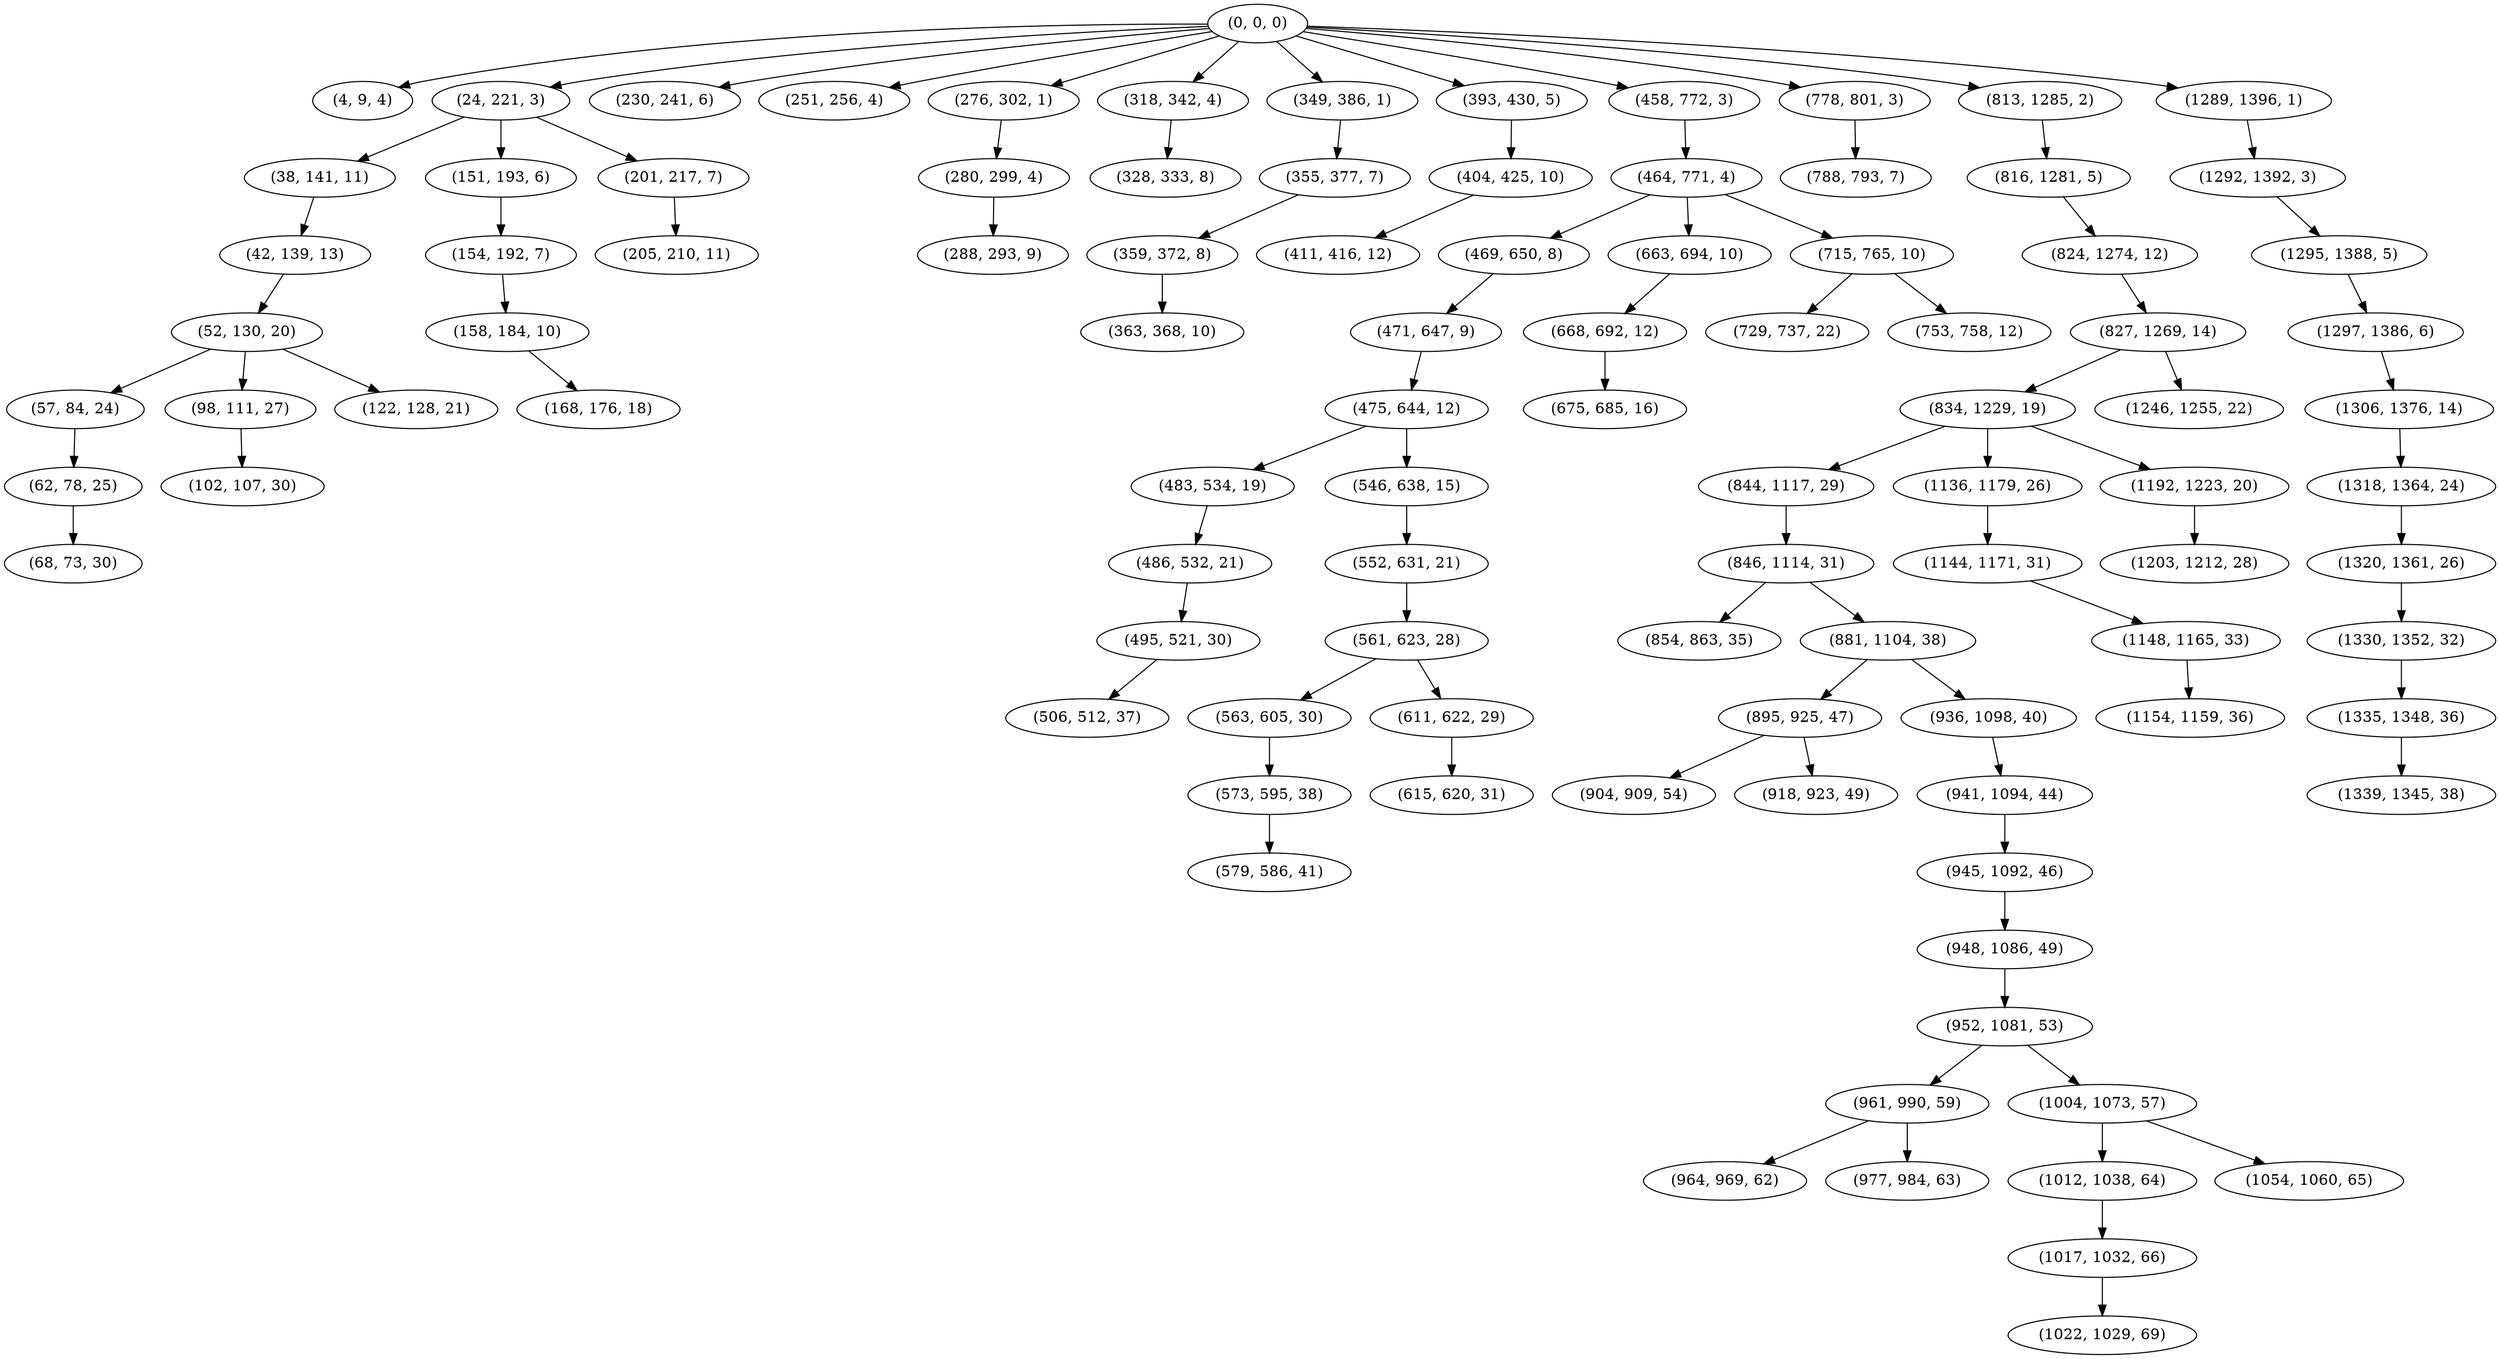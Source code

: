 digraph tree {
    "(0, 0, 0)";
    "(4, 9, 4)";
    "(24, 221, 3)";
    "(38, 141, 11)";
    "(42, 139, 13)";
    "(52, 130, 20)";
    "(57, 84, 24)";
    "(62, 78, 25)";
    "(68, 73, 30)";
    "(98, 111, 27)";
    "(102, 107, 30)";
    "(122, 128, 21)";
    "(151, 193, 6)";
    "(154, 192, 7)";
    "(158, 184, 10)";
    "(168, 176, 18)";
    "(201, 217, 7)";
    "(205, 210, 11)";
    "(230, 241, 6)";
    "(251, 256, 4)";
    "(276, 302, 1)";
    "(280, 299, 4)";
    "(288, 293, 9)";
    "(318, 342, 4)";
    "(328, 333, 8)";
    "(349, 386, 1)";
    "(355, 377, 7)";
    "(359, 372, 8)";
    "(363, 368, 10)";
    "(393, 430, 5)";
    "(404, 425, 10)";
    "(411, 416, 12)";
    "(458, 772, 3)";
    "(464, 771, 4)";
    "(469, 650, 8)";
    "(471, 647, 9)";
    "(475, 644, 12)";
    "(483, 534, 19)";
    "(486, 532, 21)";
    "(495, 521, 30)";
    "(506, 512, 37)";
    "(546, 638, 15)";
    "(552, 631, 21)";
    "(561, 623, 28)";
    "(563, 605, 30)";
    "(573, 595, 38)";
    "(579, 586, 41)";
    "(611, 622, 29)";
    "(615, 620, 31)";
    "(663, 694, 10)";
    "(668, 692, 12)";
    "(675, 685, 16)";
    "(715, 765, 10)";
    "(729, 737, 22)";
    "(753, 758, 12)";
    "(778, 801, 3)";
    "(788, 793, 7)";
    "(813, 1285, 2)";
    "(816, 1281, 5)";
    "(824, 1274, 12)";
    "(827, 1269, 14)";
    "(834, 1229, 19)";
    "(844, 1117, 29)";
    "(846, 1114, 31)";
    "(854, 863, 35)";
    "(881, 1104, 38)";
    "(895, 925, 47)";
    "(904, 909, 54)";
    "(918, 923, 49)";
    "(936, 1098, 40)";
    "(941, 1094, 44)";
    "(945, 1092, 46)";
    "(948, 1086, 49)";
    "(952, 1081, 53)";
    "(961, 990, 59)";
    "(964, 969, 62)";
    "(977, 984, 63)";
    "(1004, 1073, 57)";
    "(1012, 1038, 64)";
    "(1017, 1032, 66)";
    "(1022, 1029, 69)";
    "(1054, 1060, 65)";
    "(1136, 1179, 26)";
    "(1144, 1171, 31)";
    "(1148, 1165, 33)";
    "(1154, 1159, 36)";
    "(1192, 1223, 20)";
    "(1203, 1212, 28)";
    "(1246, 1255, 22)";
    "(1289, 1396, 1)";
    "(1292, 1392, 3)";
    "(1295, 1388, 5)";
    "(1297, 1386, 6)";
    "(1306, 1376, 14)";
    "(1318, 1364, 24)";
    "(1320, 1361, 26)";
    "(1330, 1352, 32)";
    "(1335, 1348, 36)";
    "(1339, 1345, 38)";
    "(0, 0, 0)" -> "(4, 9, 4)";
    "(0, 0, 0)" -> "(24, 221, 3)";
    "(0, 0, 0)" -> "(230, 241, 6)";
    "(0, 0, 0)" -> "(251, 256, 4)";
    "(0, 0, 0)" -> "(276, 302, 1)";
    "(0, 0, 0)" -> "(318, 342, 4)";
    "(0, 0, 0)" -> "(349, 386, 1)";
    "(0, 0, 0)" -> "(393, 430, 5)";
    "(0, 0, 0)" -> "(458, 772, 3)";
    "(0, 0, 0)" -> "(778, 801, 3)";
    "(0, 0, 0)" -> "(813, 1285, 2)";
    "(0, 0, 0)" -> "(1289, 1396, 1)";
    "(24, 221, 3)" -> "(38, 141, 11)";
    "(24, 221, 3)" -> "(151, 193, 6)";
    "(24, 221, 3)" -> "(201, 217, 7)";
    "(38, 141, 11)" -> "(42, 139, 13)";
    "(42, 139, 13)" -> "(52, 130, 20)";
    "(52, 130, 20)" -> "(57, 84, 24)";
    "(52, 130, 20)" -> "(98, 111, 27)";
    "(52, 130, 20)" -> "(122, 128, 21)";
    "(57, 84, 24)" -> "(62, 78, 25)";
    "(62, 78, 25)" -> "(68, 73, 30)";
    "(98, 111, 27)" -> "(102, 107, 30)";
    "(151, 193, 6)" -> "(154, 192, 7)";
    "(154, 192, 7)" -> "(158, 184, 10)";
    "(158, 184, 10)" -> "(168, 176, 18)";
    "(201, 217, 7)" -> "(205, 210, 11)";
    "(276, 302, 1)" -> "(280, 299, 4)";
    "(280, 299, 4)" -> "(288, 293, 9)";
    "(318, 342, 4)" -> "(328, 333, 8)";
    "(349, 386, 1)" -> "(355, 377, 7)";
    "(355, 377, 7)" -> "(359, 372, 8)";
    "(359, 372, 8)" -> "(363, 368, 10)";
    "(393, 430, 5)" -> "(404, 425, 10)";
    "(404, 425, 10)" -> "(411, 416, 12)";
    "(458, 772, 3)" -> "(464, 771, 4)";
    "(464, 771, 4)" -> "(469, 650, 8)";
    "(464, 771, 4)" -> "(663, 694, 10)";
    "(464, 771, 4)" -> "(715, 765, 10)";
    "(469, 650, 8)" -> "(471, 647, 9)";
    "(471, 647, 9)" -> "(475, 644, 12)";
    "(475, 644, 12)" -> "(483, 534, 19)";
    "(475, 644, 12)" -> "(546, 638, 15)";
    "(483, 534, 19)" -> "(486, 532, 21)";
    "(486, 532, 21)" -> "(495, 521, 30)";
    "(495, 521, 30)" -> "(506, 512, 37)";
    "(546, 638, 15)" -> "(552, 631, 21)";
    "(552, 631, 21)" -> "(561, 623, 28)";
    "(561, 623, 28)" -> "(563, 605, 30)";
    "(561, 623, 28)" -> "(611, 622, 29)";
    "(563, 605, 30)" -> "(573, 595, 38)";
    "(573, 595, 38)" -> "(579, 586, 41)";
    "(611, 622, 29)" -> "(615, 620, 31)";
    "(663, 694, 10)" -> "(668, 692, 12)";
    "(668, 692, 12)" -> "(675, 685, 16)";
    "(715, 765, 10)" -> "(729, 737, 22)";
    "(715, 765, 10)" -> "(753, 758, 12)";
    "(778, 801, 3)" -> "(788, 793, 7)";
    "(813, 1285, 2)" -> "(816, 1281, 5)";
    "(816, 1281, 5)" -> "(824, 1274, 12)";
    "(824, 1274, 12)" -> "(827, 1269, 14)";
    "(827, 1269, 14)" -> "(834, 1229, 19)";
    "(827, 1269, 14)" -> "(1246, 1255, 22)";
    "(834, 1229, 19)" -> "(844, 1117, 29)";
    "(834, 1229, 19)" -> "(1136, 1179, 26)";
    "(834, 1229, 19)" -> "(1192, 1223, 20)";
    "(844, 1117, 29)" -> "(846, 1114, 31)";
    "(846, 1114, 31)" -> "(854, 863, 35)";
    "(846, 1114, 31)" -> "(881, 1104, 38)";
    "(881, 1104, 38)" -> "(895, 925, 47)";
    "(881, 1104, 38)" -> "(936, 1098, 40)";
    "(895, 925, 47)" -> "(904, 909, 54)";
    "(895, 925, 47)" -> "(918, 923, 49)";
    "(936, 1098, 40)" -> "(941, 1094, 44)";
    "(941, 1094, 44)" -> "(945, 1092, 46)";
    "(945, 1092, 46)" -> "(948, 1086, 49)";
    "(948, 1086, 49)" -> "(952, 1081, 53)";
    "(952, 1081, 53)" -> "(961, 990, 59)";
    "(952, 1081, 53)" -> "(1004, 1073, 57)";
    "(961, 990, 59)" -> "(964, 969, 62)";
    "(961, 990, 59)" -> "(977, 984, 63)";
    "(1004, 1073, 57)" -> "(1012, 1038, 64)";
    "(1004, 1073, 57)" -> "(1054, 1060, 65)";
    "(1012, 1038, 64)" -> "(1017, 1032, 66)";
    "(1017, 1032, 66)" -> "(1022, 1029, 69)";
    "(1136, 1179, 26)" -> "(1144, 1171, 31)";
    "(1144, 1171, 31)" -> "(1148, 1165, 33)";
    "(1148, 1165, 33)" -> "(1154, 1159, 36)";
    "(1192, 1223, 20)" -> "(1203, 1212, 28)";
    "(1289, 1396, 1)" -> "(1292, 1392, 3)";
    "(1292, 1392, 3)" -> "(1295, 1388, 5)";
    "(1295, 1388, 5)" -> "(1297, 1386, 6)";
    "(1297, 1386, 6)" -> "(1306, 1376, 14)";
    "(1306, 1376, 14)" -> "(1318, 1364, 24)";
    "(1318, 1364, 24)" -> "(1320, 1361, 26)";
    "(1320, 1361, 26)" -> "(1330, 1352, 32)";
    "(1330, 1352, 32)" -> "(1335, 1348, 36)";
    "(1335, 1348, 36)" -> "(1339, 1345, 38)";
}
